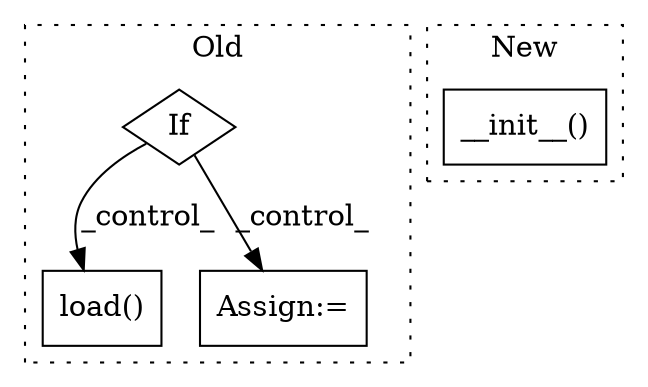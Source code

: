 digraph G {
subgraph cluster0 {
1 [label="load()" a="75" s="2356" l="11" shape="box"];
3 [label="If" a="96" s="1603" l="3" shape="diamond"];
4 [label="Assign:=" a="68" s="1742" l="3" shape="box"];
label = "Old";
style="dotted";
}
subgraph cluster1 {
2 [label="__init__()" a="75" s="1234" l="24" shape="box"];
label = "New";
style="dotted";
}
3 -> 4 [label="_control_"];
3 -> 1 [label="_control_"];
}